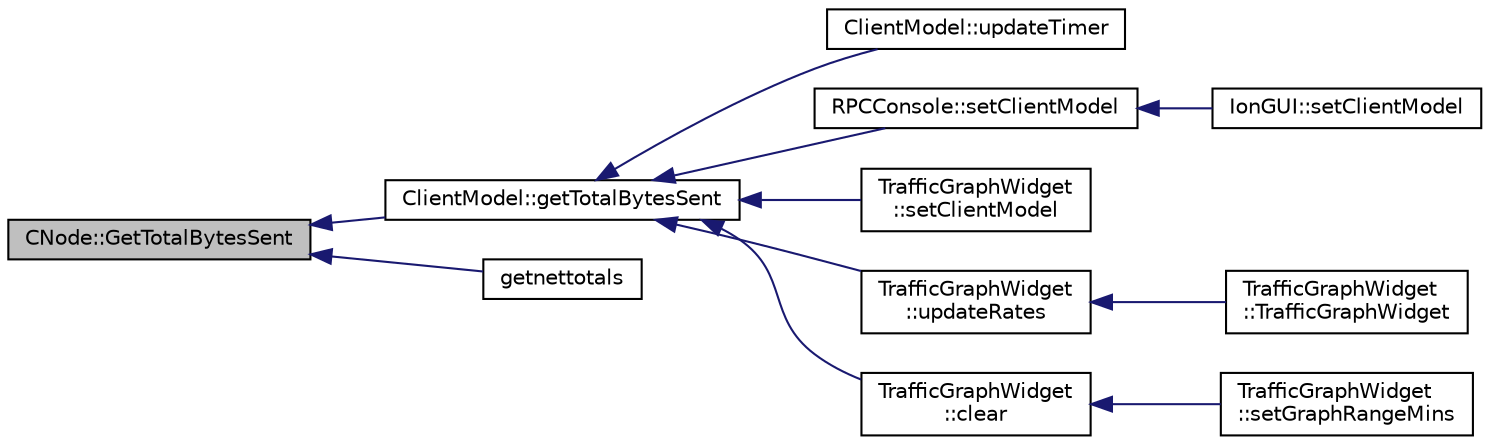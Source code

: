 digraph "CNode::GetTotalBytesSent"
{
  edge [fontname="Helvetica",fontsize="10",labelfontname="Helvetica",labelfontsize="10"];
  node [fontname="Helvetica",fontsize="10",shape=record];
  rankdir="LR";
  Node112 [label="CNode::GetTotalBytesSent",height=0.2,width=0.4,color="black", fillcolor="grey75", style="filled", fontcolor="black"];
  Node112 -> Node113 [dir="back",color="midnightblue",fontsize="10",style="solid",fontname="Helvetica"];
  Node113 [label="ClientModel::getTotalBytesSent",height=0.2,width=0.4,color="black", fillcolor="white", style="filled",URL="$df/d25/class_client_model.html#a53cd536b119e49b0fab9c95d13a247ed"];
  Node113 -> Node114 [dir="back",color="midnightblue",fontsize="10",style="solid",fontname="Helvetica"];
  Node114 [label="ClientModel::updateTimer",height=0.2,width=0.4,color="black", fillcolor="white", style="filled",URL="$df/d25/class_client_model.html#a82d434ebd032c00736e043ce2d36ac5e"];
  Node113 -> Node115 [dir="back",color="midnightblue",fontsize="10",style="solid",fontname="Helvetica"];
  Node115 [label="RPCConsole::setClientModel",height=0.2,width=0.4,color="black", fillcolor="white", style="filled",URL="$d7/de8/class_r_p_c_console.html#a355349a33664a07628e9ca22a60f5fa7"];
  Node115 -> Node116 [dir="back",color="midnightblue",fontsize="10",style="solid",fontname="Helvetica"];
  Node116 [label="IonGUI::setClientModel",height=0.2,width=0.4,color="black", fillcolor="white", style="filled",URL="$dc/d0b/class_ion_g_u_i.html#aee0c583c834ce4f4c598c29db83b0680",tooltip="Set the client model. "];
  Node113 -> Node117 [dir="back",color="midnightblue",fontsize="10",style="solid",fontname="Helvetica"];
  Node117 [label="TrafficGraphWidget\l::setClientModel",height=0.2,width=0.4,color="black", fillcolor="white", style="filled",URL="$d3/dc6/class_traffic_graph_widget.html#a8f627aaf6171695d94a0e83b239fe1ac"];
  Node113 -> Node118 [dir="back",color="midnightblue",fontsize="10",style="solid",fontname="Helvetica"];
  Node118 [label="TrafficGraphWidget\l::updateRates",height=0.2,width=0.4,color="black", fillcolor="white", style="filled",URL="$d3/dc6/class_traffic_graph_widget.html#a5a1ae0d0a8cc43c67386de4aa1111340"];
  Node118 -> Node119 [dir="back",color="midnightblue",fontsize="10",style="solid",fontname="Helvetica"];
  Node119 [label="TrafficGraphWidget\l::TrafficGraphWidget",height=0.2,width=0.4,color="black", fillcolor="white", style="filled",URL="$d3/dc6/class_traffic_graph_widget.html#a99f4f3f14bab99bef8918cb4f5f69aa6"];
  Node113 -> Node120 [dir="back",color="midnightblue",fontsize="10",style="solid",fontname="Helvetica"];
  Node120 [label="TrafficGraphWidget\l::clear",height=0.2,width=0.4,color="black", fillcolor="white", style="filled",URL="$d3/dc6/class_traffic_graph_widget.html#a71c23db2649ab8781fa9a294e540b7ee"];
  Node120 -> Node121 [dir="back",color="midnightblue",fontsize="10",style="solid",fontname="Helvetica"];
  Node121 [label="TrafficGraphWidget\l::setGraphRangeMins",height=0.2,width=0.4,color="black", fillcolor="white", style="filled",URL="$d3/dc6/class_traffic_graph_widget.html#aa08cb5ae735e58a79bdff42b933ec4c4"];
  Node112 -> Node122 [dir="back",color="midnightblue",fontsize="10",style="solid",fontname="Helvetica"];
  Node122 [label="getnettotals",height=0.2,width=0.4,color="black", fillcolor="white", style="filled",URL="$df/dab/rpcnet_8cpp.html#a77252ab3b44e1f219613da333c79f55f"];
}
